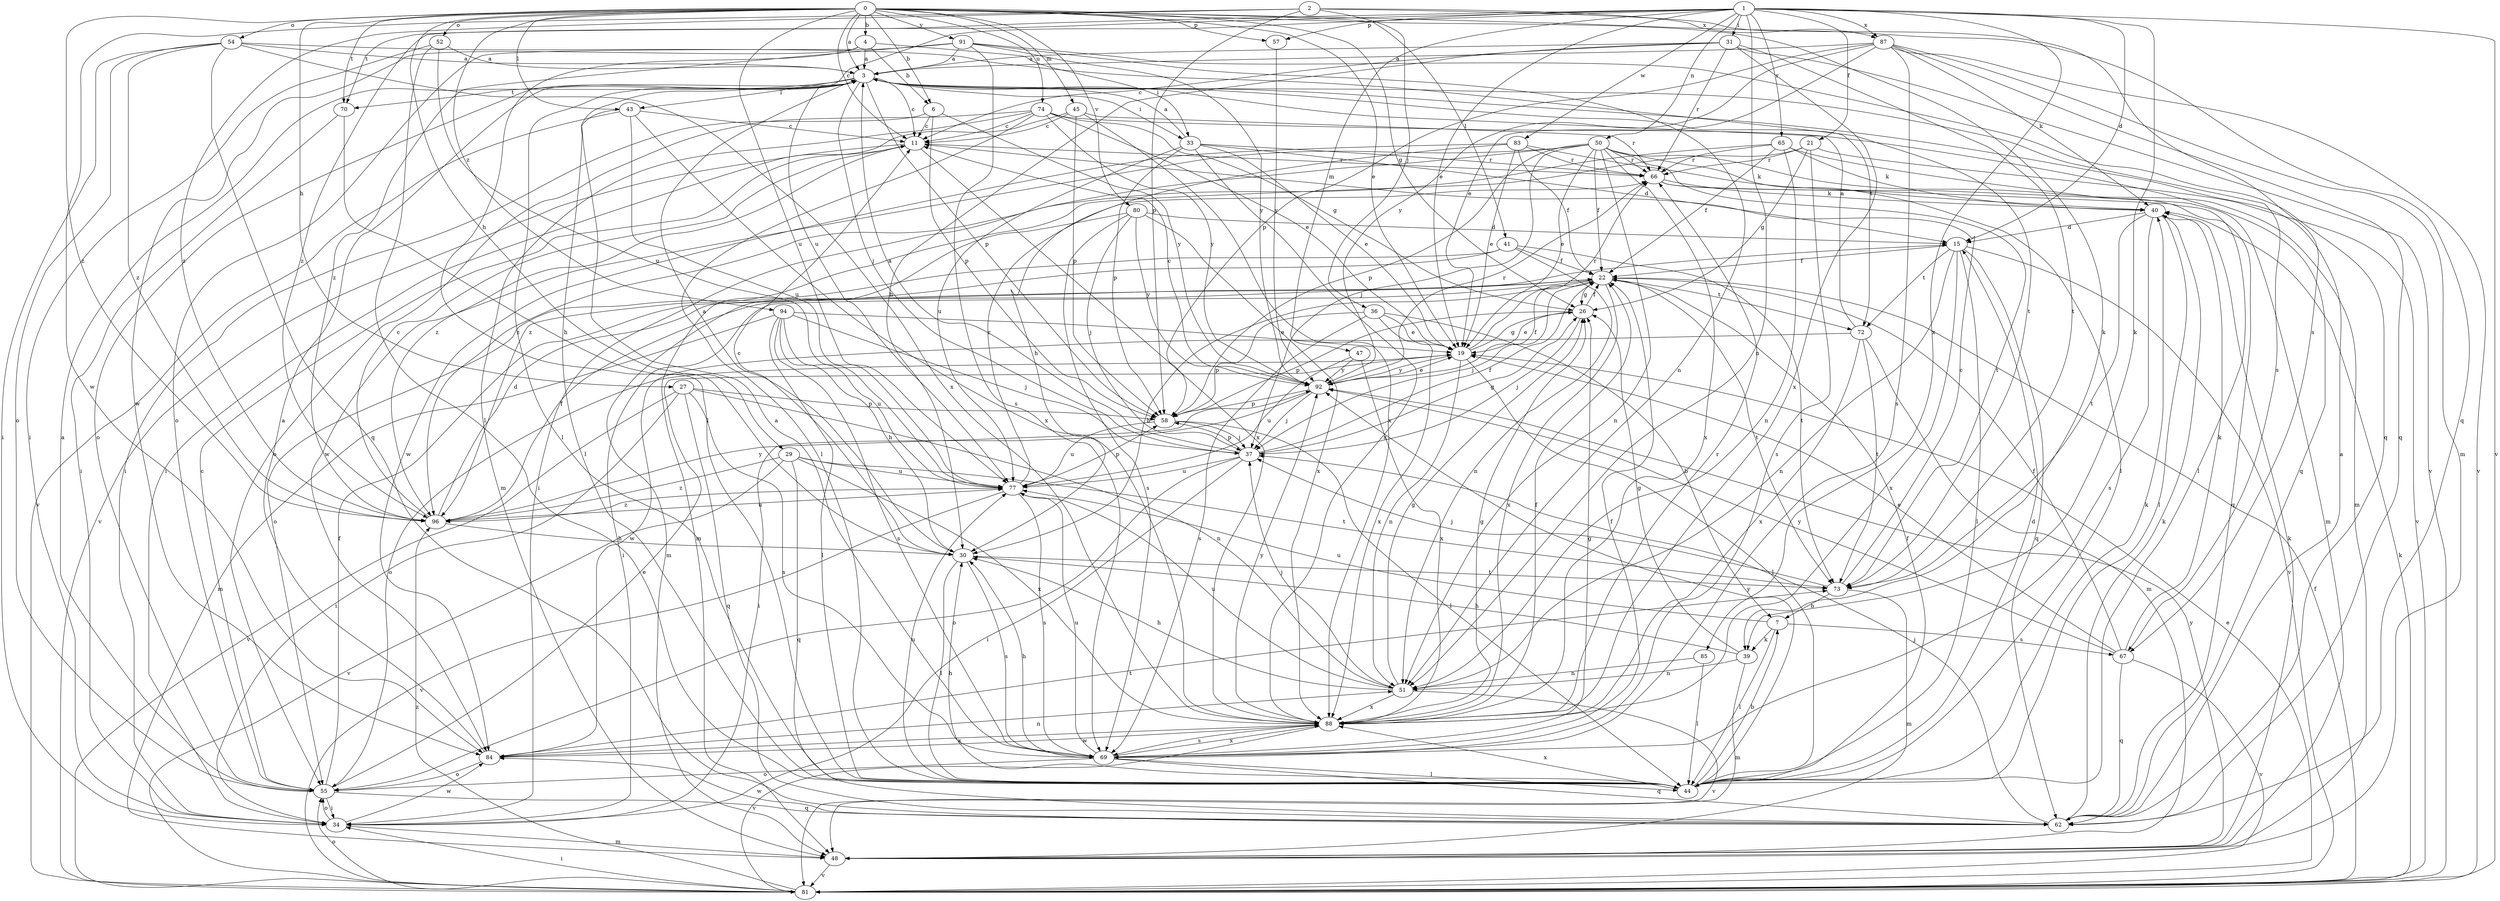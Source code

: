 strict digraph  {
0;
1;
2;
3;
4;
6;
7;
11;
15;
19;
21;
22;
26;
27;
29;
30;
31;
33;
34;
36;
37;
39;
40;
41;
43;
44;
45;
47;
48;
50;
51;
52;
54;
55;
57;
58;
62;
65;
66;
67;
69;
70;
72;
73;
74;
77;
80;
81;
83;
84;
85;
87;
88;
91;
92;
94;
96;
0 -> 3  [label=a];
0 -> 4  [label=b];
0 -> 6  [label=b];
0 -> 11  [label=c];
0 -> 19  [label=e];
0 -> 26  [label=g];
0 -> 27  [label=h];
0 -> 29  [label=h];
0 -> 39  [label=k];
0 -> 41  [label=l];
0 -> 43  [label=l];
0 -> 45  [label=m];
0 -> 52  [label=o];
0 -> 54  [label=o];
0 -> 57  [label=p];
0 -> 62  [label=q];
0 -> 70  [label=t];
0 -> 74  [label=u];
0 -> 77  [label=u];
0 -> 80  [label=v];
0 -> 91  [label=y];
0 -> 94  [label=z];
0 -> 96  [label=z];
1 -> 15  [label=d];
1 -> 19  [label=e];
1 -> 21  [label=f];
1 -> 31  [label=i];
1 -> 39  [label=k];
1 -> 47  [label=m];
1 -> 50  [label=n];
1 -> 51  [label=n];
1 -> 57  [label=p];
1 -> 65  [label=r];
1 -> 70  [label=t];
1 -> 77  [label=u];
1 -> 81  [label=v];
1 -> 83  [label=w];
1 -> 85  [label=x];
1 -> 87  [label=x];
1 -> 96  [label=z];
2 -> 36  [label=j];
2 -> 58  [label=p];
2 -> 67  [label=s];
2 -> 84  [label=w];
2 -> 87  [label=x];
2 -> 96  [label=z];
3 -> 11  [label=c];
3 -> 33  [label=i];
3 -> 37  [label=j];
3 -> 43  [label=l];
3 -> 44  [label=l];
3 -> 55  [label=o];
3 -> 58  [label=p];
3 -> 67  [label=s];
3 -> 70  [label=t];
3 -> 72  [label=t];
4 -> 3  [label=a];
4 -> 6  [label=b];
4 -> 33  [label=i];
4 -> 44  [label=l];
4 -> 84  [label=w];
6 -> 11  [label=c];
6 -> 34  [label=i];
6 -> 58  [label=p];
6 -> 92  [label=y];
7 -> 39  [label=k];
7 -> 44  [label=l];
7 -> 67  [label=s];
7 -> 77  [label=u];
11 -> 66  [label=r];
11 -> 81  [label=v];
11 -> 88  [label=x];
11 -> 96  [label=z];
15 -> 22  [label=f];
15 -> 44  [label=l];
15 -> 51  [label=n];
15 -> 62  [label=q];
15 -> 72  [label=t];
15 -> 81  [label=v];
15 -> 88  [label=x];
19 -> 26  [label=g];
19 -> 44  [label=l];
19 -> 51  [label=n];
19 -> 55  [label=o];
19 -> 66  [label=r];
19 -> 92  [label=y];
21 -> 26  [label=g];
21 -> 66  [label=r];
21 -> 69  [label=s];
21 -> 81  [label=v];
21 -> 96  [label=z];
22 -> 26  [label=g];
22 -> 30  [label=h];
22 -> 34  [label=i];
22 -> 37  [label=j];
22 -> 72  [label=t];
22 -> 73  [label=t];
22 -> 88  [label=x];
26 -> 19  [label=e];
26 -> 22  [label=f];
26 -> 37  [label=j];
26 -> 58  [label=p];
27 -> 34  [label=i];
27 -> 51  [label=n];
27 -> 58  [label=p];
27 -> 62  [label=q];
27 -> 69  [label=s];
27 -> 81  [label=v];
29 -> 62  [label=q];
29 -> 73  [label=t];
29 -> 77  [label=u];
29 -> 81  [label=v];
29 -> 88  [label=x];
29 -> 96  [label=z];
30 -> 3  [label=a];
30 -> 11  [label=c];
30 -> 44  [label=l];
30 -> 69  [label=s];
30 -> 73  [label=t];
31 -> 3  [label=a];
31 -> 11  [label=c];
31 -> 30  [label=h];
31 -> 66  [label=r];
31 -> 73  [label=t];
31 -> 81  [label=v];
31 -> 88  [label=x];
33 -> 3  [label=a];
33 -> 15  [label=d];
33 -> 19  [label=e];
33 -> 58  [label=p];
33 -> 66  [label=r];
33 -> 77  [label=u];
33 -> 88  [label=x];
34 -> 48  [label=m];
34 -> 55  [label=o];
34 -> 84  [label=w];
36 -> 7  [label=b];
36 -> 19  [label=e];
36 -> 58  [label=p];
36 -> 69  [label=s];
36 -> 88  [label=x];
37 -> 3  [label=a];
37 -> 22  [label=f];
37 -> 26  [label=g];
37 -> 34  [label=i];
37 -> 55  [label=o];
37 -> 58  [label=p];
37 -> 77  [label=u];
39 -> 26  [label=g];
39 -> 30  [label=h];
39 -> 48  [label=m];
39 -> 51  [label=n];
40 -> 15  [label=d];
40 -> 44  [label=l];
40 -> 69  [label=s];
40 -> 73  [label=t];
41 -> 22  [label=f];
41 -> 48  [label=m];
41 -> 51  [label=n];
41 -> 55  [label=o];
41 -> 73  [label=t];
43 -> 11  [label=c];
43 -> 44  [label=l];
43 -> 77  [label=u];
43 -> 81  [label=v];
43 -> 88  [label=x];
44 -> 7  [label=b];
44 -> 15  [label=d];
44 -> 22  [label=f];
44 -> 30  [label=h];
44 -> 40  [label=k];
44 -> 77  [label=u];
44 -> 88  [label=x];
44 -> 92  [label=y];
45 -> 11  [label=c];
45 -> 34  [label=i];
45 -> 58  [label=p];
45 -> 66  [label=r];
45 -> 88  [label=x];
47 -> 77  [label=u];
47 -> 88  [label=x];
47 -> 92  [label=y];
48 -> 40  [label=k];
48 -> 81  [label=v];
48 -> 92  [label=y];
50 -> 19  [label=e];
50 -> 22  [label=f];
50 -> 34  [label=i];
50 -> 37  [label=j];
50 -> 44  [label=l];
50 -> 48  [label=m];
50 -> 51  [label=n];
50 -> 58  [label=p];
50 -> 66  [label=r];
50 -> 73  [label=t];
50 -> 84  [label=w];
50 -> 88  [label=x];
51 -> 26  [label=g];
51 -> 30  [label=h];
51 -> 37  [label=j];
51 -> 77  [label=u];
51 -> 81  [label=v];
51 -> 88  [label=x];
52 -> 3  [label=a];
52 -> 34  [label=i];
52 -> 44  [label=l];
52 -> 77  [label=u];
54 -> 3  [label=a];
54 -> 34  [label=i];
54 -> 55  [label=o];
54 -> 62  [label=q];
54 -> 73  [label=t];
54 -> 88  [label=x];
54 -> 96  [label=z];
55 -> 3  [label=a];
55 -> 11  [label=c];
55 -> 19  [label=e];
55 -> 22  [label=f];
55 -> 34  [label=i];
55 -> 62  [label=q];
57 -> 92  [label=y];
58 -> 37  [label=j];
58 -> 44  [label=l];
58 -> 77  [label=u];
62 -> 3  [label=a];
62 -> 37  [label=j];
62 -> 40  [label=k];
62 -> 84  [label=w];
65 -> 22  [label=f];
65 -> 40  [label=k];
65 -> 44  [label=l];
65 -> 51  [label=n];
65 -> 66  [label=r];
65 -> 96  [label=z];
66 -> 40  [label=k];
66 -> 48  [label=m];
66 -> 62  [label=q];
67 -> 19  [label=e];
67 -> 22  [label=f];
67 -> 40  [label=k];
67 -> 62  [label=q];
67 -> 81  [label=v];
67 -> 92  [label=y];
69 -> 3  [label=a];
69 -> 22  [label=f];
69 -> 26  [label=g];
69 -> 30  [label=h];
69 -> 44  [label=l];
69 -> 55  [label=o];
69 -> 62  [label=q];
69 -> 77  [label=u];
69 -> 88  [label=x];
70 -> 30  [label=h];
70 -> 34  [label=i];
72 -> 3  [label=a];
72 -> 48  [label=m];
72 -> 73  [label=t];
72 -> 84  [label=w];
72 -> 88  [label=x];
73 -> 7  [label=b];
73 -> 11  [label=c];
73 -> 37  [label=j];
73 -> 48  [label=m];
74 -> 11  [label=c];
74 -> 19  [label=e];
74 -> 26  [label=g];
74 -> 44  [label=l];
74 -> 48  [label=m];
74 -> 55  [label=o];
74 -> 62  [label=q];
74 -> 92  [label=y];
77 -> 58  [label=p];
77 -> 66  [label=r];
77 -> 69  [label=s];
77 -> 81  [label=v];
77 -> 96  [label=z];
80 -> 15  [label=d];
80 -> 37  [label=j];
80 -> 48  [label=m];
80 -> 69  [label=s];
80 -> 88  [label=x];
80 -> 92  [label=y];
81 -> 19  [label=e];
81 -> 22  [label=f];
81 -> 34  [label=i];
81 -> 40  [label=k];
81 -> 55  [label=o];
81 -> 96  [label=z];
83 -> 19  [label=e];
83 -> 22  [label=f];
83 -> 30  [label=h];
83 -> 40  [label=k];
83 -> 66  [label=r];
83 -> 84  [label=w];
84 -> 3  [label=a];
84 -> 51  [label=n];
84 -> 55  [label=o];
84 -> 73  [label=t];
84 -> 88  [label=x];
85 -> 44  [label=l];
85 -> 51  [label=n];
87 -> 3  [label=a];
87 -> 19  [label=e];
87 -> 40  [label=k];
87 -> 48  [label=m];
87 -> 58  [label=p];
87 -> 62  [label=q];
87 -> 69  [label=s];
87 -> 81  [label=v];
87 -> 92  [label=y];
88 -> 22  [label=f];
88 -> 26  [label=g];
88 -> 66  [label=r];
88 -> 69  [label=s];
88 -> 81  [label=v];
88 -> 84  [label=w];
88 -> 92  [label=y];
91 -> 3  [label=a];
91 -> 51  [label=n];
91 -> 55  [label=o];
91 -> 62  [label=q];
91 -> 69  [label=s];
91 -> 92  [label=y];
91 -> 96  [label=z];
92 -> 11  [label=c];
92 -> 19  [label=e];
92 -> 22  [label=f];
92 -> 34  [label=i];
92 -> 37  [label=j];
92 -> 58  [label=p];
92 -> 66  [label=r];
94 -> 19  [label=e];
94 -> 30  [label=h];
94 -> 37  [label=j];
94 -> 44  [label=l];
94 -> 48  [label=m];
94 -> 69  [label=s];
94 -> 77  [label=u];
96 -> 11  [label=c];
96 -> 15  [label=d];
96 -> 22  [label=f];
96 -> 30  [label=h];
96 -> 77  [label=u];
96 -> 92  [label=y];
}
